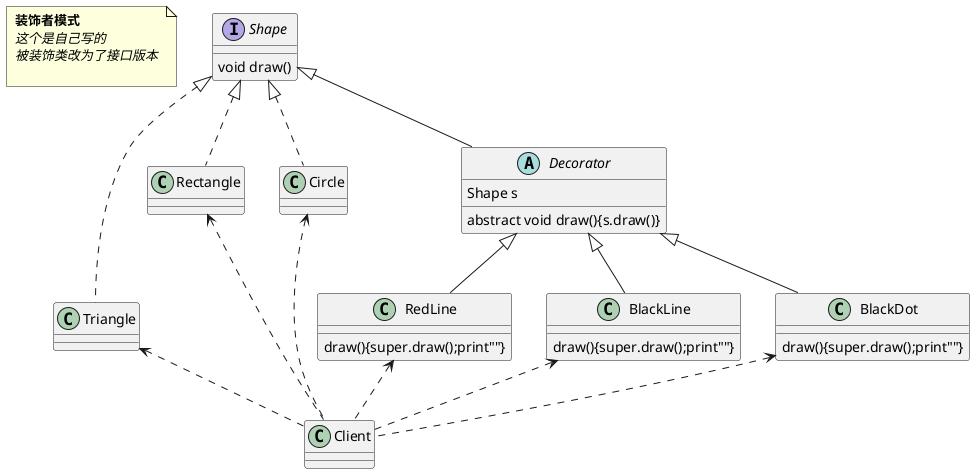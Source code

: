 @startuml
'https://plantuml.com/class-diagram
note as N
    <b> 装饰者模式 </b>
    <i> 这个是自己写的 </i>
    <i> 被装饰类改为了接口版本 </i>

end note

interface Shape{
    void draw()
}

Shape <|.. Triangle
Shape <|.. Rectangle
Shape <|.. Circle

abstract class Decorator{
    Shape s
    abstract void draw(){s.draw()}
}

Shape <|-- Decorator

class RedLine{
    draw(){super.draw();print""}
}
Decorator <|-- RedLine

class BlackLine{
    draw(){super.draw();print""}
}
Decorator <|-- BlackLine
class BlackDot{
    draw(){super.draw();print""}
}
Decorator <|-- BlackDot

BlackDot <.. Client
BlackLine <.. Client
RedLine <.. Client
Triangle <.. Client
Rectangle <.. Client
Circle <.. Client
@enduml